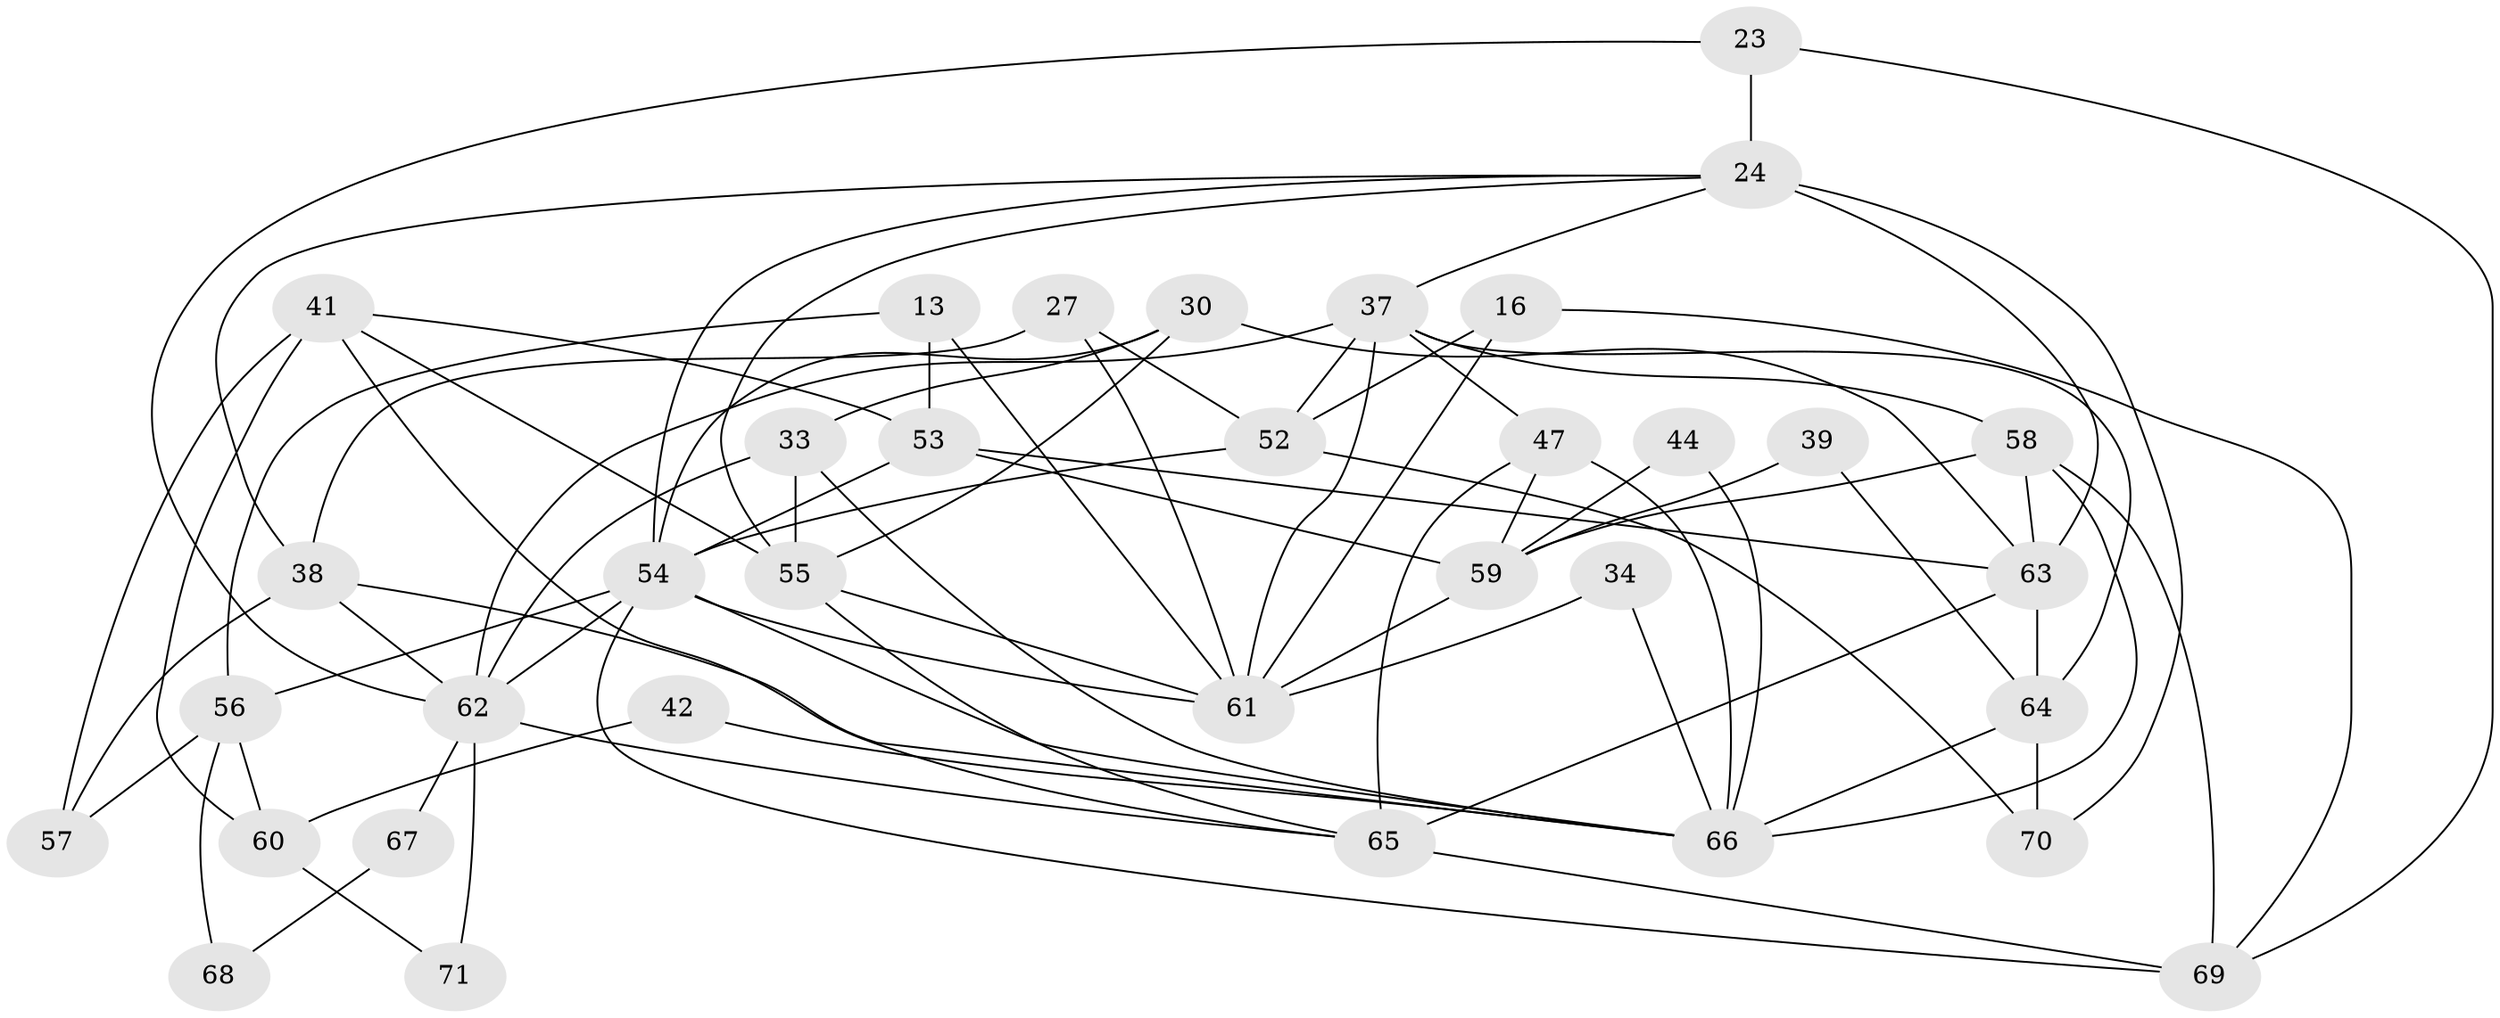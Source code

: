 // original degree distribution, {5: 0.2112676056338028, 3: 0.2676056338028169, 4: 0.2535211267605634, 6: 0.11267605633802817, 2: 0.1267605633802817, 7: 0.028169014084507043}
// Generated by graph-tools (version 1.1) at 2025/50/03/09/25 04:50:54]
// undirected, 35 vertices, 80 edges
graph export_dot {
graph [start="1"]
  node [color=gray90,style=filled];
  13;
  16;
  23;
  24 [super="+10+20"];
  27;
  30 [super="+15"];
  33 [super="+3"];
  34;
  37 [super="+17+32"];
  38;
  39;
  41;
  42;
  44;
  47 [super="+14"];
  52;
  53;
  54 [super="+46"];
  55 [super="+8"];
  56;
  57;
  58 [super="+31"];
  59 [super="+5"];
  60;
  61 [super="+49"];
  62 [super="+18+50"];
  63 [super="+43"];
  64 [super="+26+48"];
  65 [super="+11+35"];
  66 [super="+36+51"];
  67;
  68;
  69 [super="+1"];
  70 [super="+6"];
  71;
  13 -- 61 [weight=2];
  13 -- 53;
  13 -- 56;
  16 -- 52;
  16 -- 61;
  16 -- 69;
  23 -- 69 [weight=2];
  23 -- 62;
  23 -- 24 [weight=2];
  24 -- 38;
  24 -- 70;
  24 -- 37;
  24 -- 55;
  24 -- 63 [weight=2];
  24 -- 54;
  27 -- 52;
  27 -- 38;
  27 -- 61;
  30 -- 63;
  30 -- 54;
  30 -- 55;
  30 -- 33;
  33 -- 62 [weight=2];
  33 -- 55 [weight=2];
  33 -- 66;
  34 -- 61 [weight=2];
  34 -- 66;
  37 -- 61 [weight=2];
  37 -- 52 [weight=2];
  37 -- 62 [weight=2];
  37 -- 64 [weight=2];
  37 -- 47;
  37 -- 58;
  38 -- 57;
  38 -- 62;
  38 -- 66;
  39 -- 59;
  39 -- 64;
  41 -- 55 [weight=2];
  41 -- 53;
  41 -- 57;
  41 -- 60;
  41 -- 65;
  42 -- 60;
  42 -- 66;
  44 -- 59;
  44 -- 66;
  47 -- 59 [weight=2];
  47 -- 65 [weight=2];
  47 -- 66 [weight=2];
  52 -- 70;
  52 -- 54;
  53 -- 59;
  53 -- 63;
  53 -- 54;
  54 -- 61;
  54 -- 62 [weight=3];
  54 -- 66 [weight=2];
  54 -- 69 [weight=2];
  54 -- 56;
  55 -- 61;
  55 -- 65;
  56 -- 57;
  56 -- 60;
  56 -- 68;
  58 -- 63;
  58 -- 66;
  58 -- 59;
  58 -- 69;
  59 -- 61;
  60 -- 71;
  62 -- 67 [weight=2];
  62 -- 71;
  62 -- 65;
  63 -- 65 [weight=2];
  63 -- 64 [weight=2];
  64 -- 66 [weight=3];
  64 -- 70 [weight=2];
  65 -- 69;
  67 -- 68;
}
